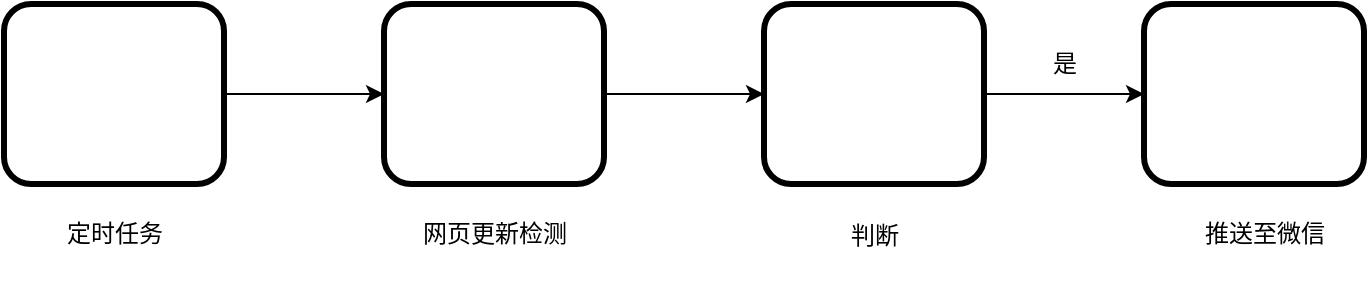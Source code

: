 <mxfile version="20.7.4" type="github">
  <diagram name="Page-1" id="c7558073-3199-34d8-9f00-42111426c3f3">
    <mxGraphModel dx="1221" dy="644" grid="1" gridSize="10" guides="1" tooltips="1" connect="1" arrows="1" fold="1" page="1" pageScale="1" pageWidth="826" pageHeight="1169" background="none" math="0" shadow="0">
      <root>
        <mxCell id="0" />
        <mxCell id="1" parent="0" />
        <mxCell id="H-TligfiRVoKvnowu4Hb-101" value="" style="edgeStyle=orthogonalEdgeStyle;rounded=0;orthogonalLoop=1;jettySize=auto;html=1;" edge="1" parent="1" source="H-TligfiRVoKvnowu4Hb-96" target="H-TligfiRVoKvnowu4Hb-100">
          <mxGeometry relative="1" as="geometry" />
        </mxCell>
        <mxCell id="H-TligfiRVoKvnowu4Hb-96" value="&lt;p style=&quot;margin: 0px; margin-left: 8px;&quot;&gt;&lt;br&gt;&lt;/p&gt;" style="verticalAlign=middle;align=center;overflow=fill;fontSize=12;fontFamily=Helvetica;html=1;rounded=1;fontStyle=1;strokeWidth=3;fillColor=none;" vertex="1" parent="1">
          <mxGeometry x="70" y="260" width="110" height="90" as="geometry" />
        </mxCell>
        <mxCell id="H-TligfiRVoKvnowu4Hb-99" value="定时任务" style="text;html=1;align=center;verticalAlign=middle;resizable=0;points=[];autosize=1;strokeColor=none;fillColor=none;" vertex="1" parent="1">
          <mxGeometry x="90" y="360" width="70" height="30" as="geometry" />
        </mxCell>
        <mxCell id="H-TligfiRVoKvnowu4Hb-104" value="" style="edgeStyle=orthogonalEdgeStyle;rounded=0;orthogonalLoop=1;jettySize=auto;html=1;" edge="1" parent="1" source="H-TligfiRVoKvnowu4Hb-100" target="H-TligfiRVoKvnowu4Hb-103">
          <mxGeometry relative="1" as="geometry" />
        </mxCell>
        <mxCell id="H-TligfiRVoKvnowu4Hb-100" value="&lt;p style=&quot;margin: 0px; margin-left: 8px;&quot;&gt;&lt;br&gt;&lt;/p&gt;" style="verticalAlign=middle;align=center;overflow=fill;fontSize=12;fontFamily=Helvetica;html=1;rounded=1;fontStyle=1;strokeWidth=3;fillColor=none;" vertex="1" parent="1">
          <mxGeometry x="260" y="260" width="110" height="90" as="geometry" />
        </mxCell>
        <mxCell id="H-TligfiRVoKvnowu4Hb-102" value="网页更新检测" style="text;html=1;align=center;verticalAlign=middle;resizable=0;points=[];autosize=1;strokeColor=none;fillColor=none;" vertex="1" parent="1">
          <mxGeometry x="265" y="360" width="100" height="30" as="geometry" />
        </mxCell>
        <mxCell id="H-TligfiRVoKvnowu4Hb-109" value="" style="edgeStyle=orthogonalEdgeStyle;curved=1;orthogonalLoop=1;jettySize=auto;html=1;" edge="1" parent="1" source="H-TligfiRVoKvnowu4Hb-103" target="H-TligfiRVoKvnowu4Hb-108">
          <mxGeometry relative="1" as="geometry" />
        </mxCell>
        <mxCell id="H-TligfiRVoKvnowu4Hb-103" value="&lt;p style=&quot;margin: 0px; margin-left: 8px;&quot;&gt;&lt;br&gt;&lt;/p&gt;" style="verticalAlign=middle;align=center;overflow=fill;fontSize=12;fontFamily=Helvetica;html=1;rounded=1;fontStyle=1;strokeWidth=3;fillColor=none;" vertex="1" parent="1">
          <mxGeometry x="450" y="260" width="110" height="90" as="geometry" />
        </mxCell>
        <mxCell id="H-TligfiRVoKvnowu4Hb-105" value="&lt;p style=&quot;line-height: 100%;&quot;&gt;判断&lt;br&gt;&lt;/p&gt;" style="text;html=1;align=center;verticalAlign=middle;resizable=0;points=[];autosize=1;strokeColor=none;fillColor=none;" vertex="1" parent="1">
          <mxGeometry x="480" y="350" width="50" height="50" as="geometry" />
        </mxCell>
        <mxCell id="H-TligfiRVoKvnowu4Hb-108" value="&lt;p style=&quot;margin: 0px; margin-left: 8px;&quot;&gt;&lt;br&gt;&lt;/p&gt;" style="verticalAlign=middle;align=center;overflow=fill;fontSize=12;fontFamily=Helvetica;html=1;rounded=1;fontStyle=1;strokeWidth=3;fillColor=none;" vertex="1" parent="1">
          <mxGeometry x="640" y="260" width="110" height="90" as="geometry" />
        </mxCell>
        <mxCell id="H-TligfiRVoKvnowu4Hb-110" value="是" style="text;html=1;align=center;verticalAlign=middle;resizable=0;points=[];autosize=1;strokeColor=none;fillColor=none;" vertex="1" parent="1">
          <mxGeometry x="580" y="275" width="40" height="30" as="geometry" />
        </mxCell>
        <mxCell id="H-TligfiRVoKvnowu4Hb-111" value="推送至微信" style="text;html=1;align=center;verticalAlign=middle;resizable=0;points=[];autosize=1;strokeColor=none;fillColor=none;" vertex="1" parent="1">
          <mxGeometry x="660" y="360" width="80" height="30" as="geometry" />
        </mxCell>
      </root>
    </mxGraphModel>
  </diagram>
</mxfile>
